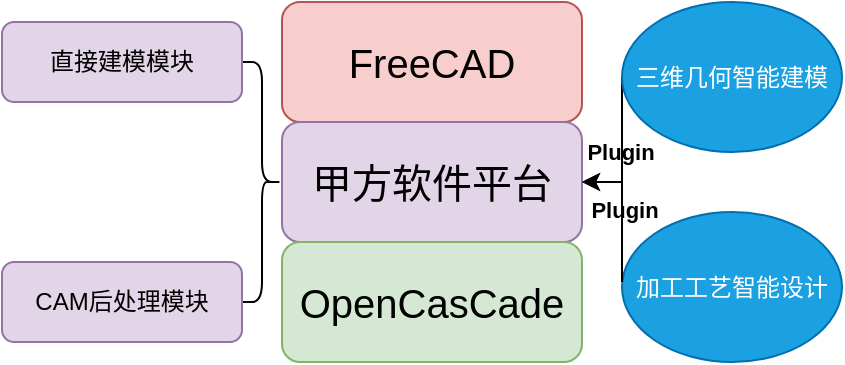 <mxfile version="24.8.4">
  <diagram name="第 1 页" id="1gwn0nYHEH6B2fa3UtQ1">
    <mxGraphModel dx="545" dy="319" grid="1" gridSize="10" guides="1" tooltips="1" connect="1" arrows="1" fold="1" page="1" pageScale="1" pageWidth="827" pageHeight="1169" math="0" shadow="0">
      <root>
        <mxCell id="0" />
        <mxCell id="1" parent="0" />
        <mxCell id="bp9q7PT7ZQtNyrNlRSnI-2" value="&lt;font style=&quot;font-size: 20px;&quot;&gt;FreeCAD&lt;/font&gt;" style="rounded=1;whiteSpace=wrap;html=1;fillColor=#f8cecc;strokeColor=#b85450;" parent="1" vertex="1">
          <mxGeometry x="450" y="530" width="150" height="60" as="geometry" />
        </mxCell>
        <mxCell id="bp9q7PT7ZQtNyrNlRSnI-3" value="&lt;font style=&quot;font-size: 20px;&quot;&gt;甲方软件平台&lt;/font&gt;" style="rounded=1;whiteSpace=wrap;html=1;fillColor=#e1d5e7;strokeColor=#9673a6;" parent="1" vertex="1">
          <mxGeometry x="450" y="590" width="150" height="60" as="geometry" />
        </mxCell>
        <mxCell id="bp9q7PT7ZQtNyrNlRSnI-4" value="&lt;font style=&quot;font-size: 20px;&quot;&gt;OpenCasCade&lt;/font&gt;" style="rounded=1;whiteSpace=wrap;html=1;fillColor=#d5e8d4;strokeColor=#82b366;" parent="1" vertex="1">
          <mxGeometry x="450" y="650" width="150" height="60" as="geometry" />
        </mxCell>
        <mxCell id="iYS0-cD9Q4qIBCpeTf9X-2" value="" style="shape=curlyBracket;whiteSpace=wrap;html=1;rounded=1;flipH=1;labelPosition=right;verticalLabelPosition=middle;align=left;verticalAlign=middle;" vertex="1" parent="1">
          <mxGeometry x="430" y="560" width="20" height="120" as="geometry" />
        </mxCell>
        <mxCell id="iYS0-cD9Q4qIBCpeTf9X-4" value="CAM后处理模块" style="rounded=1;whiteSpace=wrap;html=1;fillColor=#e1d5e7;strokeColor=#9673a6;" vertex="1" parent="1">
          <mxGeometry x="310" y="660" width="120" height="40" as="geometry" />
        </mxCell>
        <mxCell id="iYS0-cD9Q4qIBCpeTf9X-5" value="直接建模模块" style="rounded=1;whiteSpace=wrap;html=1;fillColor=#e1d5e7;strokeColor=#9673a6;" vertex="1" parent="1">
          <mxGeometry x="310" y="540" width="120" height="40" as="geometry" />
        </mxCell>
        <mxCell id="iYS0-cD9Q4qIBCpeTf9X-6" style="edgeStyle=orthogonalEdgeStyle;rounded=0;orthogonalLoop=1;jettySize=auto;html=1;exitX=0;exitY=0.5;exitDx=0;exitDy=0;entryX=1;entryY=0.5;entryDx=0;entryDy=0;" edge="1" source="iYS0-cD9Q4qIBCpeTf9X-8" parent="1" target="bp9q7PT7ZQtNyrNlRSnI-3">
          <mxGeometry relative="1" as="geometry">
            <mxPoint x="650" y="617.5" as="targetPoint" />
            <Array as="points">
              <mxPoint x="620" y="568" />
              <mxPoint x="620" y="620" />
            </Array>
          </mxGeometry>
        </mxCell>
        <mxCell id="iYS0-cD9Q4qIBCpeTf9X-7" value="&lt;b&gt;Plugin&lt;/b&gt;" style="edgeLabel;html=1;align=center;verticalAlign=middle;resizable=0;points=[];labelBackgroundColor=none;" vertex="1" connectable="0" parent="iYS0-cD9Q4qIBCpeTf9X-6">
          <mxGeometry x="0.027" y="-1" relative="1" as="geometry">
            <mxPoint as="offset" />
          </mxGeometry>
        </mxCell>
        <mxCell id="iYS0-cD9Q4qIBCpeTf9X-8" value="三维几何智能建模" style="ellipse;whiteSpace=wrap;html=1;fillColor=#1ba1e2;fontColor=#ffffff;strokeColor=#006EAF;" vertex="1" parent="1">
          <mxGeometry x="620" y="530" width="110" height="75" as="geometry" />
        </mxCell>
        <mxCell id="iYS0-cD9Q4qIBCpeTf9X-9" value="加工工艺智能设计" style="ellipse;whiteSpace=wrap;html=1;fillColor=#1ba1e2;fontColor=#ffffff;strokeColor=#006EAF;" vertex="1" parent="1">
          <mxGeometry x="620" y="635" width="110" height="75" as="geometry" />
        </mxCell>
        <mxCell id="iYS0-cD9Q4qIBCpeTf9X-15" style="edgeStyle=orthogonalEdgeStyle;rounded=0;orthogonalLoop=1;jettySize=auto;html=1;exitX=0;exitY=0.5;exitDx=0;exitDy=0;entryX=1;entryY=0.5;entryDx=0;entryDy=0;" edge="1" parent="1" target="bp9q7PT7ZQtNyrNlRSnI-3">
          <mxGeometry relative="1" as="geometry">
            <mxPoint x="620" y="670" as="sourcePoint" />
            <mxPoint x="600" y="722" as="targetPoint" />
            <Array as="points">
              <mxPoint x="620" y="620" />
            </Array>
          </mxGeometry>
        </mxCell>
        <mxCell id="iYS0-cD9Q4qIBCpeTf9X-16" value="&lt;b&gt;Plugin&lt;/b&gt;" style="edgeLabel;html=1;align=center;verticalAlign=middle;resizable=0;points=[];labelBackgroundColor=none;" vertex="1" connectable="0" parent="iYS0-cD9Q4qIBCpeTf9X-15">
          <mxGeometry x="0.027" y="-1" relative="1" as="geometry">
            <mxPoint as="offset" />
          </mxGeometry>
        </mxCell>
      </root>
    </mxGraphModel>
  </diagram>
</mxfile>
